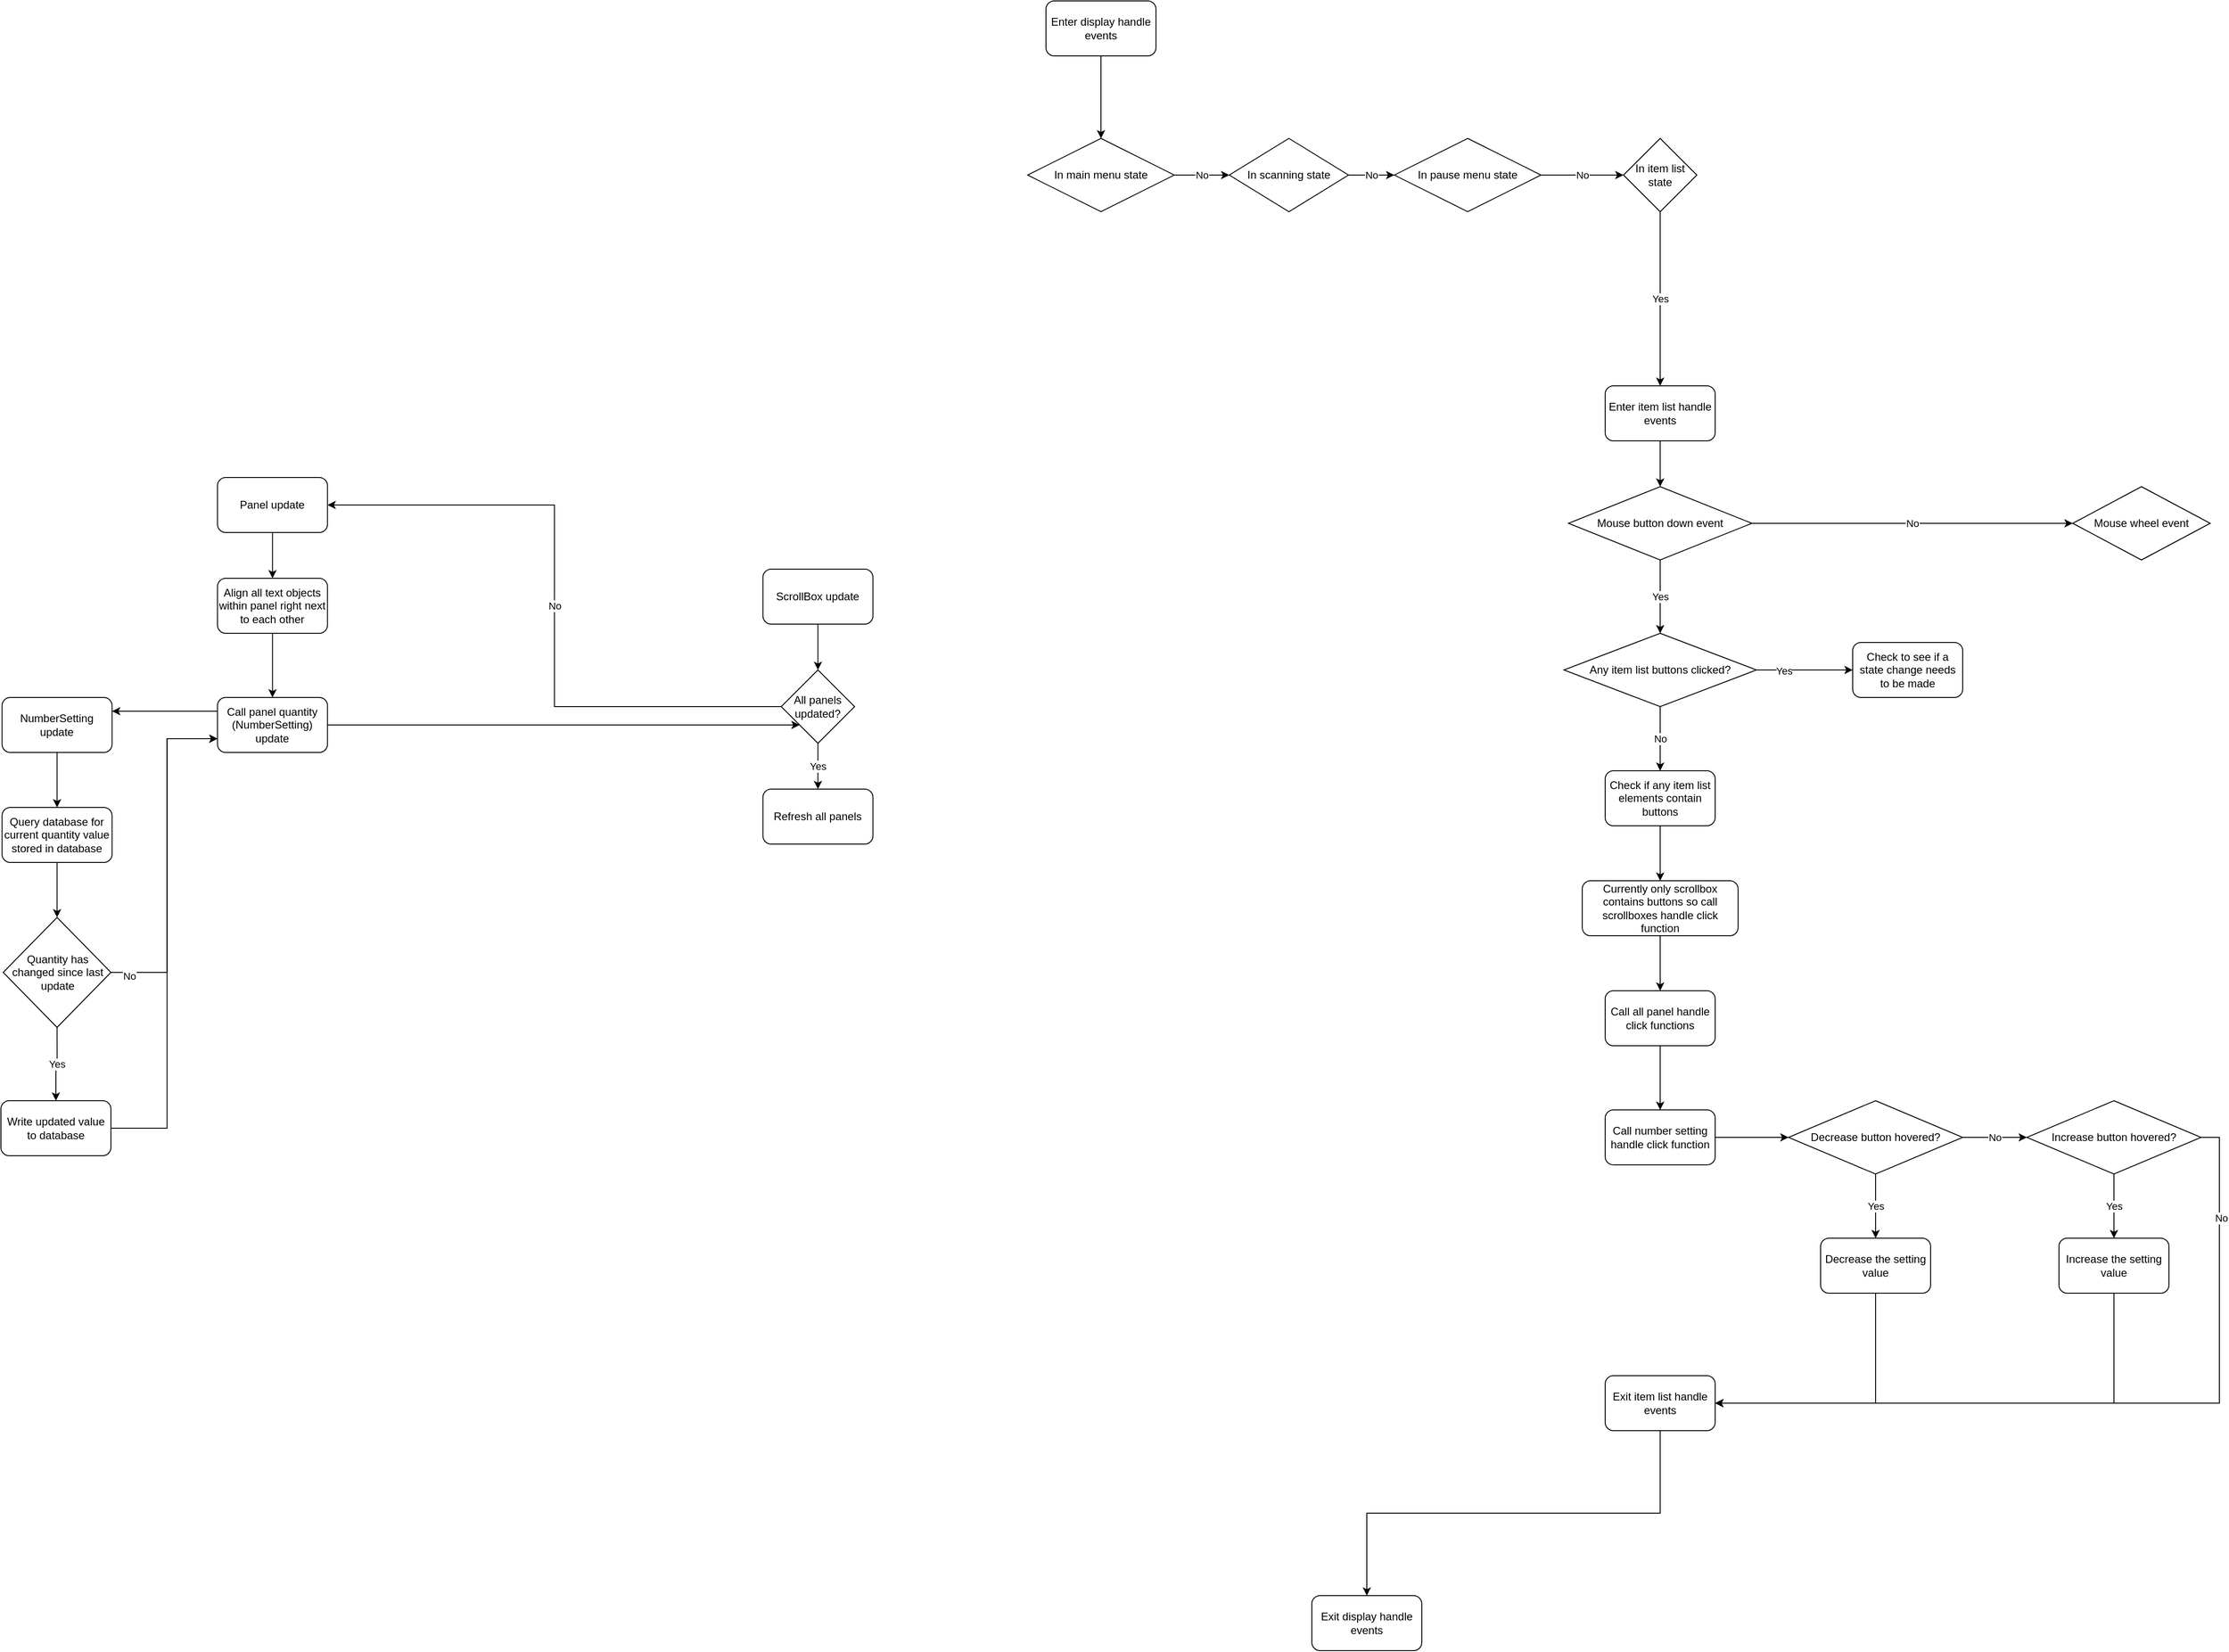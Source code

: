 <mxfile version="26.0.13">
  <diagram name="Page-1" id="a0kOet_RmRZwjkiKc8g5">
    <mxGraphModel dx="2819" dy="2019" grid="1" gridSize="10" guides="1" tooltips="1" connect="1" arrows="1" fold="1" page="1" pageScale="1" pageWidth="850" pageHeight="1100" math="0" shadow="0">
      <root>
        <mxCell id="0" />
        <mxCell id="1" parent="0" />
        <mxCell id="uhr4D31XR44uIUP4gF2C-8" style="edgeStyle=orthogonalEdgeStyle;rounded=0;orthogonalLoop=1;jettySize=auto;html=1;exitX=0.5;exitY=1;exitDx=0;exitDy=0;entryX=0.5;entryY=0;entryDx=0;entryDy=0;" parent="1" source="uhr4D31XR44uIUP4gF2C-6" target="uhr4D31XR44uIUP4gF2C-7" edge="1">
          <mxGeometry relative="1" as="geometry" />
        </mxCell>
        <mxCell id="uhr4D31XR44uIUP4gF2C-6" value="Panel update" style="rounded=1;whiteSpace=wrap;html=1;" parent="1" vertex="1">
          <mxGeometry x="-253.75" y="-10" width="120" height="60" as="geometry" />
        </mxCell>
        <mxCell id="uhr4D31XR44uIUP4gF2C-10" style="edgeStyle=orthogonalEdgeStyle;rounded=0;orthogonalLoop=1;jettySize=auto;html=1;exitX=0.5;exitY=1;exitDx=0;exitDy=0;entryX=0.5;entryY=0;entryDx=0;entryDy=0;" parent="1" source="uhr4D31XR44uIUP4gF2C-7" target="uhr4D31XR44uIUP4gF2C-9" edge="1">
          <mxGeometry relative="1" as="geometry" />
        </mxCell>
        <mxCell id="uhr4D31XR44uIUP4gF2C-7" value="Align all text objects within panel right next to each other" style="rounded=1;whiteSpace=wrap;html=1;" parent="1" vertex="1">
          <mxGeometry x="-253.75" y="100" width="120" height="60" as="geometry" />
        </mxCell>
        <mxCell id="uhr4D31XR44uIUP4gF2C-46" style="edgeStyle=orthogonalEdgeStyle;rounded=0;orthogonalLoop=1;jettySize=auto;html=1;exitX=0;exitY=0.25;exitDx=0;exitDy=0;entryX=1;entryY=0.25;entryDx=0;entryDy=0;" parent="1" source="uhr4D31XR44uIUP4gF2C-9" target="uhr4D31XR44uIUP4gF2C-37" edge="1">
          <mxGeometry relative="1" as="geometry" />
        </mxCell>
        <mxCell id="uhr4D31XR44uIUP4gF2C-56" style="edgeStyle=orthogonalEdgeStyle;rounded=0;orthogonalLoop=1;jettySize=auto;html=1;exitX=1;exitY=0.5;exitDx=0;exitDy=0;entryX=0;entryY=1;entryDx=0;entryDy=0;" parent="1" source="uhr4D31XR44uIUP4gF2C-9" target="uhr4D31XR44uIUP4gF2C-29" edge="1">
          <mxGeometry relative="1" as="geometry" />
        </mxCell>
        <mxCell id="uhr4D31XR44uIUP4gF2C-9" value="Call panel quantity (NumberSetting) update" style="rounded=1;whiteSpace=wrap;html=1;" parent="1" vertex="1">
          <mxGeometry x="-253.75" y="230" width="120" height="60" as="geometry" />
        </mxCell>
        <mxCell id="uhr4D31XR44uIUP4gF2C-40" style="edgeStyle=orthogonalEdgeStyle;rounded=0;orthogonalLoop=1;jettySize=auto;html=1;exitX=0.5;exitY=1;exitDx=0;exitDy=0;entryX=0.5;entryY=0;entryDx=0;entryDy=0;" parent="1" source="uhr4D31XR44uIUP4gF2C-11" target="uhr4D31XR44uIUP4gF2C-13" edge="1">
          <mxGeometry relative="1" as="geometry" />
        </mxCell>
        <mxCell id="uhr4D31XR44uIUP4gF2C-11" value="Query database for current quantity value stored in database" style="rounded=1;whiteSpace=wrap;html=1;" parent="1" vertex="1">
          <mxGeometry x="-488.75" y="350" width="120" height="60" as="geometry" />
        </mxCell>
        <mxCell id="uhr4D31XR44uIUP4gF2C-48" value="Yes" style="edgeStyle=orthogonalEdgeStyle;rounded=0;orthogonalLoop=1;jettySize=auto;html=1;exitX=0.5;exitY=1;exitDx=0;exitDy=0;entryX=0.5;entryY=0;entryDx=0;entryDy=0;" parent="1" source="uhr4D31XR44uIUP4gF2C-13" target="uhr4D31XR44uIUP4gF2C-41" edge="1">
          <mxGeometry relative="1" as="geometry" />
        </mxCell>
        <mxCell id="uhr4D31XR44uIUP4gF2C-50" value="" style="edgeStyle=orthogonalEdgeStyle;rounded=0;orthogonalLoop=1;jettySize=auto;html=1;exitX=1;exitY=0.5;exitDx=0;exitDy=0;entryX=0;entryY=0.75;entryDx=0;entryDy=0;" parent="1" source="uhr4D31XR44uIUP4gF2C-13" target="uhr4D31XR44uIUP4gF2C-9" edge="1">
          <mxGeometry relative="1" as="geometry">
            <Array as="points">
              <mxPoint x="-308.75" y="530" />
              <mxPoint x="-308.75" y="275" />
            </Array>
          </mxGeometry>
        </mxCell>
        <mxCell id="uhr4D31XR44uIUP4gF2C-55" value="No" style="edgeLabel;html=1;align=center;verticalAlign=middle;resizable=0;points=[];" parent="uhr4D31XR44uIUP4gF2C-50" vertex="1" connectable="0">
          <mxGeometry x="-0.891" y="-4" relative="1" as="geometry">
            <mxPoint as="offset" />
          </mxGeometry>
        </mxCell>
        <mxCell id="uhr4D31XR44uIUP4gF2C-13" value="Quantity has changed since last update" style="rhombus;whiteSpace=wrap;html=1;" parent="1" vertex="1">
          <mxGeometry x="-487.5" y="470" width="117.5" height="120" as="geometry" />
        </mxCell>
        <mxCell id="uhr4D31XR44uIUP4gF2C-35" style="edgeStyle=orthogonalEdgeStyle;rounded=0;orthogonalLoop=1;jettySize=auto;html=1;exitX=0.5;exitY=1;exitDx=0;exitDy=0;entryX=0.5;entryY=0;entryDx=0;entryDy=0;" parent="1" source="uhr4D31XR44uIUP4gF2C-16" target="uhr4D31XR44uIUP4gF2C-29" edge="1">
          <mxGeometry relative="1" as="geometry" />
        </mxCell>
        <mxCell id="uhr4D31XR44uIUP4gF2C-16" value="ScrollBox update" style="rounded=1;whiteSpace=wrap;html=1;" parent="1" vertex="1">
          <mxGeometry x="341.25" y="90" width="120" height="60" as="geometry" />
        </mxCell>
        <mxCell id="uhr4D31XR44uIUP4gF2C-22" value="Refresh all panels" style="rounded=1;whiteSpace=wrap;html=1;" parent="1" vertex="1">
          <mxGeometry x="341.25" y="330" width="120" height="60" as="geometry" />
        </mxCell>
        <mxCell id="uhr4D31XR44uIUP4gF2C-30" value="No" style="edgeStyle=orthogonalEdgeStyle;rounded=0;orthogonalLoop=1;jettySize=auto;html=1;exitX=0;exitY=0.5;exitDx=0;exitDy=0;entryX=1;entryY=0.5;entryDx=0;entryDy=0;" parent="1" source="uhr4D31XR44uIUP4gF2C-29" target="uhr4D31XR44uIUP4gF2C-6" edge="1">
          <mxGeometry relative="1" as="geometry" />
        </mxCell>
        <mxCell id="uhr4D31XR44uIUP4gF2C-31" value="Yes" style="edgeStyle=orthogonalEdgeStyle;rounded=0;orthogonalLoop=1;jettySize=auto;html=1;exitX=0.5;exitY=1;exitDx=0;exitDy=0;entryX=0.5;entryY=0;entryDx=0;entryDy=0;" parent="1" source="uhr4D31XR44uIUP4gF2C-29" target="uhr4D31XR44uIUP4gF2C-22" edge="1">
          <mxGeometry relative="1" as="geometry" />
        </mxCell>
        <mxCell id="uhr4D31XR44uIUP4gF2C-29" value="All panels updated?" style="rhombus;whiteSpace=wrap;html=1;" parent="1" vertex="1">
          <mxGeometry x="361.25" y="200" width="80" height="80" as="geometry" />
        </mxCell>
        <mxCell id="uhr4D31XR44uIUP4gF2C-39" style="edgeStyle=orthogonalEdgeStyle;rounded=0;orthogonalLoop=1;jettySize=auto;html=1;exitX=0.5;exitY=1;exitDx=0;exitDy=0;entryX=0.5;entryY=0;entryDx=0;entryDy=0;" parent="1" source="uhr4D31XR44uIUP4gF2C-37" target="uhr4D31XR44uIUP4gF2C-11" edge="1">
          <mxGeometry relative="1" as="geometry" />
        </mxCell>
        <mxCell id="uhr4D31XR44uIUP4gF2C-37" value="NumberSetting update" style="rounded=1;whiteSpace=wrap;html=1;" parent="1" vertex="1">
          <mxGeometry x="-488.75" y="230" width="120" height="60" as="geometry" />
        </mxCell>
        <mxCell id="uhr4D31XR44uIUP4gF2C-52" style="edgeStyle=orthogonalEdgeStyle;rounded=0;orthogonalLoop=1;jettySize=auto;html=1;exitX=1;exitY=0.5;exitDx=0;exitDy=0;entryX=0;entryY=0.75;entryDx=0;entryDy=0;" parent="1" source="uhr4D31XR44uIUP4gF2C-41" target="uhr4D31XR44uIUP4gF2C-9" edge="1">
          <mxGeometry relative="1" as="geometry">
            <Array as="points">
              <mxPoint x="-308.75" y="700" />
              <mxPoint x="-308.75" y="275" />
            </Array>
          </mxGeometry>
        </mxCell>
        <mxCell id="uhr4D31XR44uIUP4gF2C-41" value="Write updated value to database" style="rounded=1;whiteSpace=wrap;html=1;" parent="1" vertex="1">
          <mxGeometry x="-490" y="670" width="120" height="60" as="geometry" />
        </mxCell>
        <mxCell id="AdQGfurMg7MB2ZBJqHGt-3" value="Yes" style="edgeStyle=orthogonalEdgeStyle;rounded=0;orthogonalLoop=1;jettySize=auto;html=1;exitX=0.5;exitY=1;exitDx=0;exitDy=0;entryX=0.5;entryY=0;entryDx=0;entryDy=0;" edge="1" parent="1">
          <mxGeometry relative="1" as="geometry">
            <mxPoint x="1320" y="80" as="sourcePoint" />
            <mxPoint x="1320" y="160" as="targetPoint" />
          </mxGeometry>
        </mxCell>
        <mxCell id="AdQGfurMg7MB2ZBJqHGt-6" style="edgeStyle=orthogonalEdgeStyle;rounded=0;orthogonalLoop=1;jettySize=auto;html=1;exitX=1;exitY=0.5;exitDx=0;exitDy=0;entryX=0;entryY=0.5;entryDx=0;entryDy=0;" edge="1" parent="1" source="AdQGfurMg7MB2ZBJqHGt-4" target="AdQGfurMg7MB2ZBJqHGt-5">
          <mxGeometry relative="1" as="geometry" />
        </mxCell>
        <mxCell id="AdQGfurMg7MB2ZBJqHGt-7" value="Yes" style="edgeLabel;html=1;align=center;verticalAlign=middle;resizable=0;points=[];" vertex="1" connectable="0" parent="AdQGfurMg7MB2ZBJqHGt-6">
          <mxGeometry x="-0.429" y="-1" relative="1" as="geometry">
            <mxPoint as="offset" />
          </mxGeometry>
        </mxCell>
        <mxCell id="AdQGfurMg7MB2ZBJqHGt-9" value="No" style="edgeStyle=orthogonalEdgeStyle;rounded=0;orthogonalLoop=1;jettySize=auto;html=1;exitX=0.5;exitY=1;exitDx=0;exitDy=0;entryX=0.5;entryY=0;entryDx=0;entryDy=0;" edge="1" parent="1" source="AdQGfurMg7MB2ZBJqHGt-4" target="AdQGfurMg7MB2ZBJqHGt-8">
          <mxGeometry relative="1" as="geometry" />
        </mxCell>
        <mxCell id="AdQGfurMg7MB2ZBJqHGt-4" value="Any item list buttons clicked?" style="rhombus;whiteSpace=wrap;html=1;" vertex="1" parent="1">
          <mxGeometry x="1215" y="160" width="210" height="80" as="geometry" />
        </mxCell>
        <mxCell id="AdQGfurMg7MB2ZBJqHGt-5" value="Check to see if a state change needs to be made" style="rounded=1;whiteSpace=wrap;html=1;" vertex="1" parent="1">
          <mxGeometry x="1530" y="170" width="120" height="60" as="geometry" />
        </mxCell>
        <mxCell id="AdQGfurMg7MB2ZBJqHGt-13" style="edgeStyle=orthogonalEdgeStyle;rounded=0;orthogonalLoop=1;jettySize=auto;html=1;exitX=0.5;exitY=1;exitDx=0;exitDy=0;entryX=0.5;entryY=0;entryDx=0;entryDy=0;" edge="1" parent="1" source="AdQGfurMg7MB2ZBJqHGt-8" target="AdQGfurMg7MB2ZBJqHGt-12">
          <mxGeometry relative="1" as="geometry" />
        </mxCell>
        <mxCell id="AdQGfurMg7MB2ZBJqHGt-8" value="Check if any item list elements contain buttons" style="rounded=1;whiteSpace=wrap;html=1;" vertex="1" parent="1">
          <mxGeometry x="1260" y="310" width="120" height="60" as="geometry" />
        </mxCell>
        <mxCell id="AdQGfurMg7MB2ZBJqHGt-15" style="edgeStyle=orthogonalEdgeStyle;rounded=0;orthogonalLoop=1;jettySize=auto;html=1;exitX=0.5;exitY=1;exitDx=0;exitDy=0;entryX=0.5;entryY=0;entryDx=0;entryDy=0;" edge="1" parent="1" source="AdQGfurMg7MB2ZBJqHGt-12" target="AdQGfurMg7MB2ZBJqHGt-14">
          <mxGeometry relative="1" as="geometry" />
        </mxCell>
        <mxCell id="AdQGfurMg7MB2ZBJqHGt-12" value="Currently only scrollbox contains buttons so call scrollboxes handle click function" style="rounded=1;whiteSpace=wrap;html=1;" vertex="1" parent="1">
          <mxGeometry x="1235" y="430" width="170" height="60" as="geometry" />
        </mxCell>
        <mxCell id="AdQGfurMg7MB2ZBJqHGt-17" style="edgeStyle=orthogonalEdgeStyle;rounded=0;orthogonalLoop=1;jettySize=auto;html=1;exitX=0.5;exitY=1;exitDx=0;exitDy=0;entryX=0.5;entryY=0;entryDx=0;entryDy=0;" edge="1" parent="1" source="AdQGfurMg7MB2ZBJqHGt-14" target="AdQGfurMg7MB2ZBJqHGt-16">
          <mxGeometry relative="1" as="geometry" />
        </mxCell>
        <mxCell id="AdQGfurMg7MB2ZBJqHGt-14" value="Call all panel handle click functions" style="rounded=1;whiteSpace=wrap;html=1;" vertex="1" parent="1">
          <mxGeometry x="1260" y="550" width="120" height="60" as="geometry" />
        </mxCell>
        <mxCell id="AdQGfurMg7MB2ZBJqHGt-20" style="edgeStyle=orthogonalEdgeStyle;rounded=0;orthogonalLoop=1;jettySize=auto;html=1;exitX=1;exitY=0.5;exitDx=0;exitDy=0;entryX=0;entryY=0.5;entryDx=0;entryDy=0;" edge="1" parent="1" source="AdQGfurMg7MB2ZBJqHGt-16" target="AdQGfurMg7MB2ZBJqHGt-19">
          <mxGeometry relative="1" as="geometry" />
        </mxCell>
        <mxCell id="AdQGfurMg7MB2ZBJqHGt-16" value="Call number setting handle click function" style="rounded=1;whiteSpace=wrap;html=1;" vertex="1" parent="1">
          <mxGeometry x="1260" y="680" width="120" height="60" as="geometry" />
        </mxCell>
        <mxCell id="AdQGfurMg7MB2ZBJqHGt-22" value="No" style="edgeStyle=orthogonalEdgeStyle;rounded=0;orthogonalLoop=1;jettySize=auto;html=1;exitX=1;exitY=0.5;exitDx=0;exitDy=0;entryX=0;entryY=0.5;entryDx=0;entryDy=0;" edge="1" parent="1" source="AdQGfurMg7MB2ZBJqHGt-19" target="AdQGfurMg7MB2ZBJqHGt-21">
          <mxGeometry relative="1" as="geometry" />
        </mxCell>
        <mxCell id="AdQGfurMg7MB2ZBJqHGt-24" value="Yes" style="edgeStyle=orthogonalEdgeStyle;rounded=0;orthogonalLoop=1;jettySize=auto;html=1;exitX=0.5;exitY=1;exitDx=0;exitDy=0;entryX=0.5;entryY=0;entryDx=0;entryDy=0;" edge="1" parent="1" source="AdQGfurMg7MB2ZBJqHGt-19" target="AdQGfurMg7MB2ZBJqHGt-23">
          <mxGeometry relative="1" as="geometry" />
        </mxCell>
        <mxCell id="AdQGfurMg7MB2ZBJqHGt-19" value="Decrease button hovered?" style="rhombus;whiteSpace=wrap;html=1;" vertex="1" parent="1">
          <mxGeometry x="1460" y="670" width="190" height="80" as="geometry" />
        </mxCell>
        <mxCell id="AdQGfurMg7MB2ZBJqHGt-26" value="Yes" style="edgeStyle=orthogonalEdgeStyle;rounded=0;orthogonalLoop=1;jettySize=auto;html=1;exitX=0.5;exitY=1;exitDx=0;exitDy=0;entryX=0.5;entryY=0;entryDx=0;entryDy=0;" edge="1" parent="1" source="AdQGfurMg7MB2ZBJqHGt-21" target="AdQGfurMg7MB2ZBJqHGt-25">
          <mxGeometry relative="1" as="geometry" />
        </mxCell>
        <mxCell id="AdQGfurMg7MB2ZBJqHGt-34" style="edgeStyle=orthogonalEdgeStyle;rounded=0;orthogonalLoop=1;jettySize=auto;html=1;exitX=1;exitY=0.5;exitDx=0;exitDy=0;entryX=1;entryY=0.5;entryDx=0;entryDy=0;" edge="1" parent="1" source="AdQGfurMg7MB2ZBJqHGt-21" target="AdQGfurMg7MB2ZBJqHGt-33">
          <mxGeometry relative="1" as="geometry" />
        </mxCell>
        <mxCell id="AdQGfurMg7MB2ZBJqHGt-38" value="No" style="edgeLabel;html=1;align=center;verticalAlign=middle;resizable=0;points=[];" vertex="1" connectable="0" parent="AdQGfurMg7MB2ZBJqHGt-34">
          <mxGeometry x="-0.75" y="2" relative="1" as="geometry">
            <mxPoint as="offset" />
          </mxGeometry>
        </mxCell>
        <mxCell id="AdQGfurMg7MB2ZBJqHGt-21" value="Increase button hovered?" style="rhombus;whiteSpace=wrap;html=1;" vertex="1" parent="1">
          <mxGeometry x="1720" y="670" width="190" height="80" as="geometry" />
        </mxCell>
        <mxCell id="AdQGfurMg7MB2ZBJqHGt-37" value="" style="edgeStyle=orthogonalEdgeStyle;rounded=0;orthogonalLoop=1;jettySize=auto;html=1;exitX=0.5;exitY=1;exitDx=0;exitDy=0;entryX=1;entryY=0.5;entryDx=0;entryDy=0;" edge="1" parent="1" source="AdQGfurMg7MB2ZBJqHGt-23" target="AdQGfurMg7MB2ZBJqHGt-33">
          <mxGeometry relative="1" as="geometry" />
        </mxCell>
        <mxCell id="AdQGfurMg7MB2ZBJqHGt-23" value="Decrease the setting value" style="rounded=1;whiteSpace=wrap;html=1;" vertex="1" parent="1">
          <mxGeometry x="1495" y="820" width="120" height="60" as="geometry" />
        </mxCell>
        <mxCell id="AdQGfurMg7MB2ZBJqHGt-36" style="edgeStyle=orthogonalEdgeStyle;rounded=0;orthogonalLoop=1;jettySize=auto;html=1;exitX=0.5;exitY=1;exitDx=0;exitDy=0;entryX=1;entryY=0.5;entryDx=0;entryDy=0;" edge="1" parent="1" source="AdQGfurMg7MB2ZBJqHGt-25" target="AdQGfurMg7MB2ZBJqHGt-33">
          <mxGeometry relative="1" as="geometry" />
        </mxCell>
        <mxCell id="AdQGfurMg7MB2ZBJqHGt-25" value="Increase the setting value" style="rounded=1;whiteSpace=wrap;html=1;" vertex="1" parent="1">
          <mxGeometry x="1755" y="820" width="120" height="60" as="geometry" />
        </mxCell>
        <mxCell id="AdQGfurMg7MB2ZBJqHGt-29" style="edgeStyle=orthogonalEdgeStyle;rounded=0;orthogonalLoop=1;jettySize=auto;html=1;exitX=0.5;exitY=1;exitDx=0;exitDy=0;entryX=0.5;entryY=0;entryDx=0;entryDy=0;" edge="1" parent="1" source="AdQGfurMg7MB2ZBJqHGt-27" target="AdQGfurMg7MB2ZBJqHGt-28">
          <mxGeometry relative="1" as="geometry" />
        </mxCell>
        <mxCell id="AdQGfurMg7MB2ZBJqHGt-27" value="Enter item list handle events" style="rounded=1;whiteSpace=wrap;html=1;" vertex="1" parent="1">
          <mxGeometry x="1260" y="-110" width="120" height="60" as="geometry" />
        </mxCell>
        <mxCell id="AdQGfurMg7MB2ZBJqHGt-32" value="No" style="edgeStyle=orthogonalEdgeStyle;rounded=0;orthogonalLoop=1;jettySize=auto;html=1;exitX=1;exitY=0.5;exitDx=0;exitDy=0;entryX=0;entryY=0.5;entryDx=0;entryDy=0;" edge="1" parent="1" source="AdQGfurMg7MB2ZBJqHGt-28" target="AdQGfurMg7MB2ZBJqHGt-31">
          <mxGeometry relative="1" as="geometry" />
        </mxCell>
        <mxCell id="AdQGfurMg7MB2ZBJqHGt-28" value="Mouse button down event" style="rhombus;whiteSpace=wrap;html=1;" vertex="1" parent="1">
          <mxGeometry x="1220" width="200" height="80" as="geometry" />
        </mxCell>
        <mxCell id="AdQGfurMg7MB2ZBJqHGt-31" value="Mouse wheel event" style="rhombus;whiteSpace=wrap;html=1;" vertex="1" parent="1">
          <mxGeometry x="1770" width="150" height="80" as="geometry" />
        </mxCell>
        <mxCell id="AdQGfurMg7MB2ZBJqHGt-51" style="edgeStyle=orthogonalEdgeStyle;rounded=0;orthogonalLoop=1;jettySize=auto;html=1;exitX=0.5;exitY=1;exitDx=0;exitDy=0;entryX=0.5;entryY=0;entryDx=0;entryDy=0;" edge="1" parent="1" source="AdQGfurMg7MB2ZBJqHGt-33" target="AdQGfurMg7MB2ZBJqHGt-50">
          <mxGeometry relative="1" as="geometry" />
        </mxCell>
        <mxCell id="AdQGfurMg7MB2ZBJqHGt-33" value="Exit item list handle events" style="rounded=1;whiteSpace=wrap;html=1;" vertex="1" parent="1">
          <mxGeometry x="1260" y="970" width="120" height="60" as="geometry" />
        </mxCell>
        <mxCell id="AdQGfurMg7MB2ZBJqHGt-45" style="edgeStyle=orthogonalEdgeStyle;rounded=0;orthogonalLoop=1;jettySize=auto;html=1;exitX=0.5;exitY=1;exitDx=0;exitDy=0;entryX=0.5;entryY=0;entryDx=0;entryDy=0;" edge="1" parent="1" source="AdQGfurMg7MB2ZBJqHGt-40" target="AdQGfurMg7MB2ZBJqHGt-44">
          <mxGeometry relative="1" as="geometry" />
        </mxCell>
        <mxCell id="AdQGfurMg7MB2ZBJqHGt-40" value="Enter display handle events" style="rounded=1;whiteSpace=wrap;html=1;" vertex="1" parent="1">
          <mxGeometry x="650" y="-530" width="120" height="60" as="geometry" />
        </mxCell>
        <mxCell id="AdQGfurMg7MB2ZBJqHGt-49" value="Yes" style="edgeStyle=orthogonalEdgeStyle;rounded=0;orthogonalLoop=1;jettySize=auto;html=1;exitX=0.5;exitY=1;exitDx=0;exitDy=0;entryX=0.5;entryY=0;entryDx=0;entryDy=0;" edge="1" parent="1" source="AdQGfurMg7MB2ZBJqHGt-41" target="AdQGfurMg7MB2ZBJqHGt-27">
          <mxGeometry relative="1" as="geometry" />
        </mxCell>
        <mxCell id="AdQGfurMg7MB2ZBJqHGt-41" value="In item list state" style="rhombus;whiteSpace=wrap;html=1;" vertex="1" parent="1">
          <mxGeometry x="1280" y="-380" width="80" height="80" as="geometry" />
        </mxCell>
        <mxCell id="AdQGfurMg7MB2ZBJqHGt-48" value="No" style="edgeStyle=orthogonalEdgeStyle;rounded=0;orthogonalLoop=1;jettySize=auto;html=1;exitX=1;exitY=0.5;exitDx=0;exitDy=0;entryX=0;entryY=0.5;entryDx=0;entryDy=0;" edge="1" parent="1" source="AdQGfurMg7MB2ZBJqHGt-42" target="AdQGfurMg7MB2ZBJqHGt-41">
          <mxGeometry relative="1" as="geometry" />
        </mxCell>
        <mxCell id="AdQGfurMg7MB2ZBJqHGt-42" value="In pause menu state" style="rhombus;whiteSpace=wrap;html=1;" vertex="1" parent="1">
          <mxGeometry x="1030" y="-380" width="160" height="80" as="geometry" />
        </mxCell>
        <mxCell id="AdQGfurMg7MB2ZBJqHGt-47" value="No" style="edgeStyle=orthogonalEdgeStyle;rounded=0;orthogonalLoop=1;jettySize=auto;html=1;exitX=1;exitY=0.5;exitDx=0;exitDy=0;entryX=0;entryY=0.5;entryDx=0;entryDy=0;" edge="1" parent="1" source="AdQGfurMg7MB2ZBJqHGt-43" target="AdQGfurMg7MB2ZBJqHGt-42">
          <mxGeometry relative="1" as="geometry" />
        </mxCell>
        <mxCell id="AdQGfurMg7MB2ZBJqHGt-43" value="In scanning state" style="rhombus;whiteSpace=wrap;html=1;" vertex="1" parent="1">
          <mxGeometry x="850" y="-380" width="130" height="80" as="geometry" />
        </mxCell>
        <mxCell id="AdQGfurMg7MB2ZBJqHGt-46" value="No" style="edgeStyle=orthogonalEdgeStyle;rounded=0;orthogonalLoop=1;jettySize=auto;html=1;exitX=1;exitY=0.5;exitDx=0;exitDy=0;entryX=0;entryY=0.5;entryDx=0;entryDy=0;" edge="1" parent="1" source="AdQGfurMg7MB2ZBJqHGt-44" target="AdQGfurMg7MB2ZBJqHGt-43">
          <mxGeometry relative="1" as="geometry" />
        </mxCell>
        <mxCell id="AdQGfurMg7MB2ZBJqHGt-44" value="In main menu state" style="rhombus;whiteSpace=wrap;html=1;" vertex="1" parent="1">
          <mxGeometry x="630" y="-380" width="160" height="80" as="geometry" />
        </mxCell>
        <mxCell id="AdQGfurMg7MB2ZBJqHGt-50" value="Exit display handle events" style="rounded=1;whiteSpace=wrap;html=1;" vertex="1" parent="1">
          <mxGeometry x="940" y="1210" width="120" height="60" as="geometry" />
        </mxCell>
      </root>
    </mxGraphModel>
  </diagram>
</mxfile>
